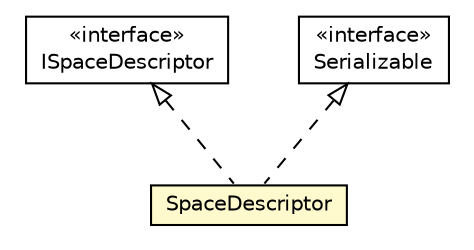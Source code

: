 #!/usr/local/bin/dot
#
# Class diagram 
# Generated by UMLGraph version R5_6-24-gf6e263 (http://www.umlgraph.org/)
#

digraph G {
	edge [fontname="Helvetica",fontsize=10,labelfontname="Helvetica",labelfontsize=10];
	node [fontname="Helvetica",fontsize=10,shape=plaintext];
	nodesep=0.25;
	ranksep=0.5;
	// org.universAAL.middleware.interfaces.space.model.ISpaceDescriptor
	c7706844 [label=<<table title="org.universAAL.middleware.interfaces.space.model.ISpaceDescriptor" border="0" cellborder="1" cellspacing="0" cellpadding="2" port="p" href="../../model/ISpaceDescriptor.html">
		<tr><td><table border="0" cellspacing="0" cellpadding="1">
<tr><td align="center" balign="center"> &#171;interface&#187; </td></tr>
<tr><td align="center" balign="center"> ISpaceDescriptor </td></tr>
		</table></td></tr>
		</table>>, URL="../../model/ISpaceDescriptor.html", fontname="Helvetica", fontcolor="black", fontsize=10.0];
	// org.universAAL.middleware.interfaces.space.xml.model.Space.SpaceDescriptor
	c7706852 [label=<<table title="org.universAAL.middleware.interfaces.space.xml.model.Space.SpaceDescriptor" border="0" cellborder="1" cellspacing="0" cellpadding="2" port="p" bgcolor="lemonChiffon" href="./Space.SpaceDescriptor.html">
		<tr><td><table border="0" cellspacing="0" cellpadding="1">
<tr><td align="center" balign="center"> SpaceDescriptor </td></tr>
		</table></td></tr>
		</table>>, URL="./Space.SpaceDescriptor.html", fontname="Helvetica", fontcolor="black", fontsize=10.0];
	//org.universAAL.middleware.interfaces.space.xml.model.Space.SpaceDescriptor implements java.io.Serializable
	c7709548:p -> c7706852:p [dir=back,arrowtail=empty,style=dashed];
	//org.universAAL.middleware.interfaces.space.xml.model.Space.SpaceDescriptor implements org.universAAL.middleware.interfaces.space.model.ISpaceDescriptor
	c7706844:p -> c7706852:p [dir=back,arrowtail=empty,style=dashed];
	// java.io.Serializable
	c7709548 [label=<<table title="java.io.Serializable" border="0" cellborder="1" cellspacing="0" cellpadding="2" port="p" href="http://java.sun.com/j2se/1.4.2/docs/api/java/io/Serializable.html">
		<tr><td><table border="0" cellspacing="0" cellpadding="1">
<tr><td align="center" balign="center"> &#171;interface&#187; </td></tr>
<tr><td align="center" balign="center"> Serializable </td></tr>
		</table></td></tr>
		</table>>, URL="http://java.sun.com/j2se/1.4.2/docs/api/java/io/Serializable.html", fontname="Helvetica", fontcolor="black", fontsize=10.0];
}

